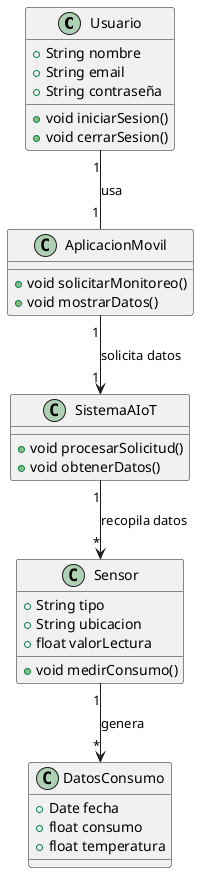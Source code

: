 @startuml
class Usuario {
    +String nombre
    +String email
    +String contraseña
    +void iniciarSesion()
    +void cerrarSesion()
}

class AplicacionMovil {
    +void solicitarMonitoreo()
    +void mostrarDatos()
}

class SistemaAIoT {
    +void procesarSolicitud()
    +void obtenerDatos()
}

class Sensor {
    +String tipo
    +String ubicacion
    +float valorLectura
    +void medirConsumo()
}

class DatosConsumo {
    +Date fecha
    +float consumo
    +float temperatura
}

Usuario "1" -- "1" AplicacionMovil : usa
AplicacionMovil "1" --> "1" SistemaAIoT : solicita datos
SistemaAIoT "1" --> "*" Sensor : recopila datos
Sensor "1" --> "*" DatosConsumo : genera

@enduml
